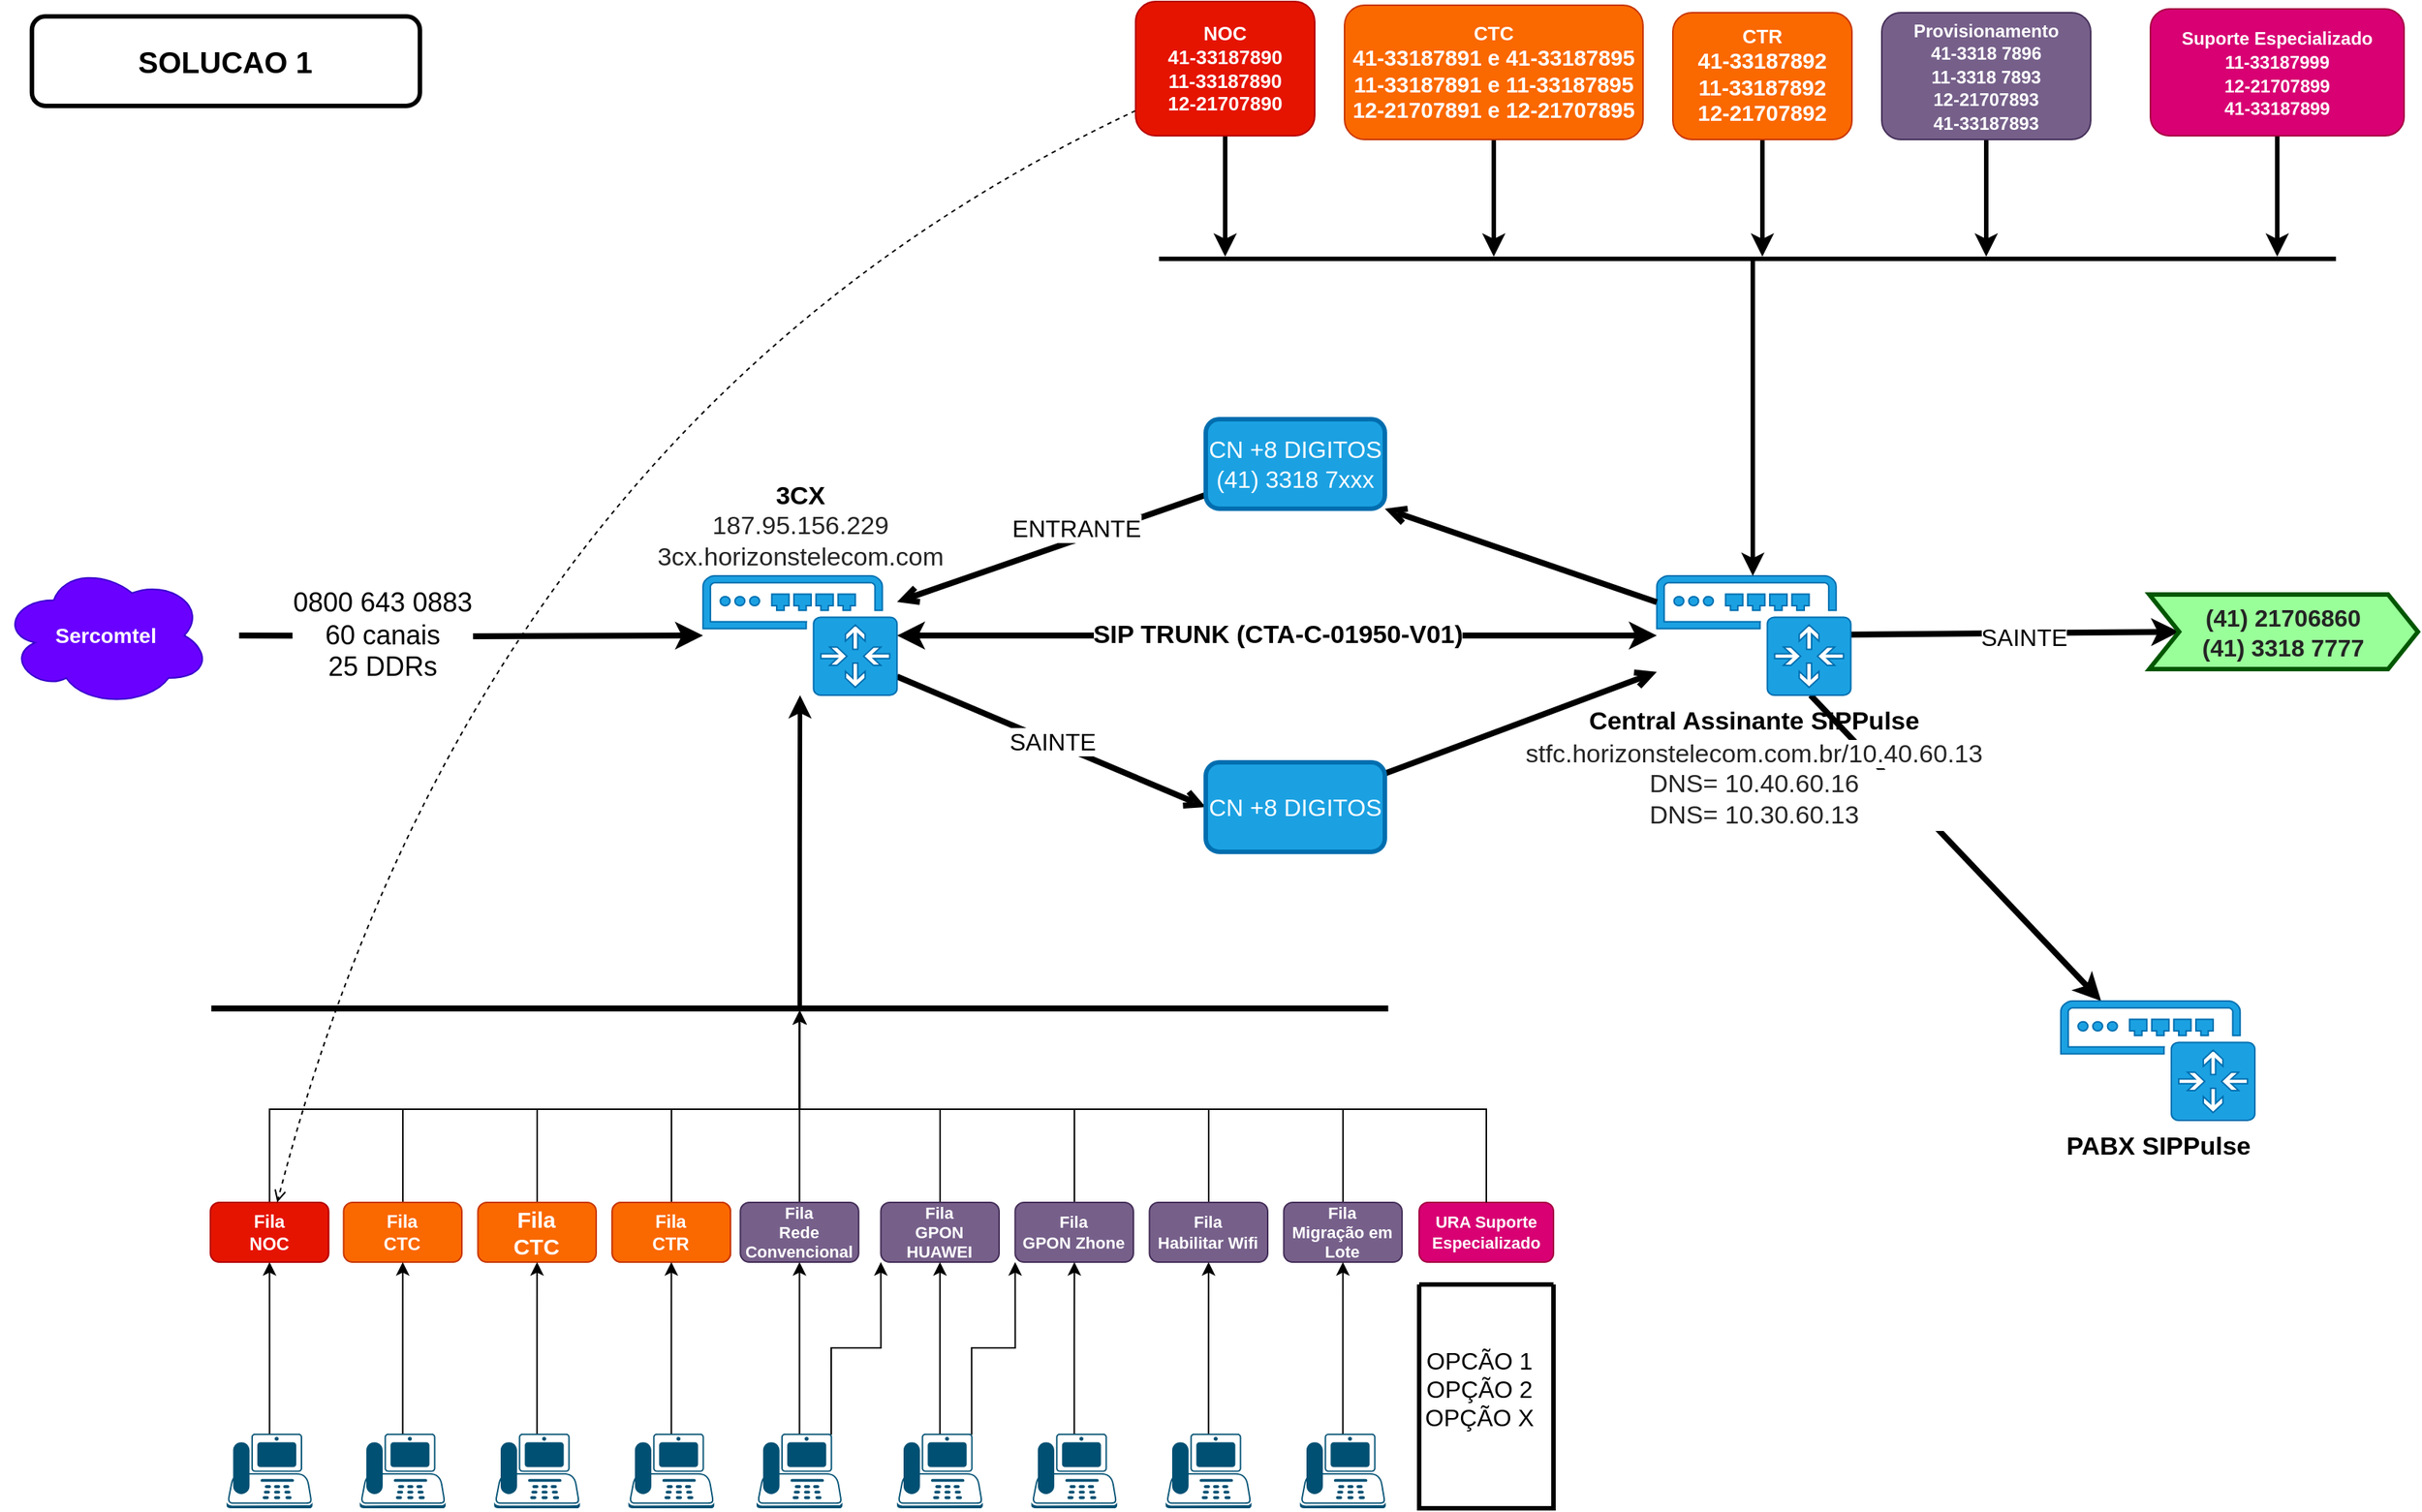<mxfile version="16.2.2" type="github">
  <diagram id="I6NLswIqLNYlrb-g64wH" name="Page-1">
    <mxGraphModel dx="1778" dy="993" grid="1" gridSize="10" guides="1" tooltips="1" connect="1" arrows="1" fold="1" page="1" pageScale="1" pageWidth="1654" pageHeight="1169" math="0" shadow="0">
      <root>
        <mxCell id="0" />
        <mxCell id="1" parent="0" />
        <mxCell id="W0oyuHeiYakJKSwITs1g-5" style="edgeStyle=orthogonalEdgeStyle;rounded=0;orthogonalLoop=1;jettySize=auto;html=1;strokeWidth=4;" parent="1" target="PiK40fZT5rMsHauc214G-2" edge="1">
          <mxGeometry relative="1" as="geometry">
            <mxPoint x="439.25" y="455" as="targetPoint" />
            <mxPoint x="179.25" y="455" as="sourcePoint" />
          </mxGeometry>
        </mxCell>
        <mxCell id="PiK40fZT5rMsHauc214G-1" value="&lt;span style=&quot;font-weight: normal&quot;&gt;0800 643 0883&lt;br style=&quot;font-size: 18px&quot;&gt;60 canais&lt;br style=&quot;font-size: 18px&quot;&gt;25 DDRs&lt;/span&gt;" style="edgeLabel;html=1;align=center;verticalAlign=middle;resizable=0;points=[];fontStyle=1;fontSize=18;" parent="W0oyuHeiYakJKSwITs1g-5" vertex="1" connectable="0">
          <mxGeometry x="-0.72" relative="1" as="geometry">
            <mxPoint x="52" as="offset" />
          </mxGeometry>
        </mxCell>
        <mxCell id="W0oyuHeiYakJKSwITs1g-1" value="Sercomtel" style="ellipse;shape=cloud;whiteSpace=wrap;html=1;fillColor=#6a00ff;fontColor=#ffffff;strokeColor=#3700CC;fontSize=14;fontStyle=1" parent="1" vertex="1">
          <mxGeometry x="20" y="407.5" width="140" height="95" as="geometry" />
        </mxCell>
        <mxCell id="1ANR2XGOgA5wHceNcDut-9" value="SIP TRUNK (CTA-C-01950-V01)" style="rounded=0;orthogonalLoop=1;jettySize=auto;html=1;fontFamily=Helvetica;fontSize=17;fontColor=#000000;strokeWidth=4;startArrow=classic;startFill=1;fontStyle=1" edge="1" parent="1" source="PiK40fZT5rMsHauc214G-2" target="1ANR2XGOgA5wHceNcDut-2">
          <mxGeometry relative="1" as="geometry" />
        </mxCell>
        <mxCell id="1ANR2XGOgA5wHceNcDut-54" value="SAINTE" style="edgeStyle=none;curved=1;orthogonalLoop=1;jettySize=auto;html=1;entryX=0;entryY=0.5;entryDx=0;entryDy=0;fontFamily=Helvetica;fontSize=16;fontColor=#000000;startArrow=none;startFill=0;endArrow=open;endFill=0;strokeWidth=4;" edge="1" parent="1" source="PiK40fZT5rMsHauc214G-2" target="1ANR2XGOgA5wHceNcDut-53">
          <mxGeometry relative="1" as="geometry" />
        </mxCell>
        <mxCell id="PiK40fZT5rMsHauc214G-2" value="&lt;font style=&quot;font-size: 17px&quot;&gt;&lt;span style=&quot;font-size: 17px&quot;&gt;&lt;font style=&quot;font-weight: bold ; font-size: 17px&quot; color=&quot;#000000&quot;&gt;3CX&lt;span style=&quot;background-color: rgb(248 , 249 , 250) ; font-size: 17px&quot;&gt;&lt;br style=&quot;font-size: 17px&quot;&gt;&lt;/span&gt;&lt;/font&gt;&lt;span style=&quot;color: rgb(36 , 36 , 36) ; background-color: rgb(255 , 255 , 255) ; font-size: 17px&quot;&gt;&lt;font style=&quot;font-size: 17px&quot;&gt;187.95.156.229&lt;br style=&quot;font-size: 17px&quot;&gt;&lt;/font&gt;&lt;/span&gt;&lt;span style=&quot;color: rgb(36 , 36 , 36) ; background-color: rgb(255 , 255 , 255) ; font-size: 17px&quot;&gt;3cx.horizonstelecom.com&lt;/span&gt;&lt;/span&gt;&lt;span style=&quot;color: rgb(36 , 36 , 36) ; background-color: rgb(255 , 255 , 255) ; font-size: 17px&quot;&gt;&lt;font style=&quot;font-size: 17px&quot;&gt;&lt;b style=&quot;font-size: 17px&quot;&gt;&lt;br style=&quot;font-size: 17px&quot;&gt;&lt;/b&gt;&lt;/font&gt;&lt;/span&gt;&lt;/font&gt;" style="sketch=0;pointerEvents=1;shadow=0;dashed=0;html=1;strokeColor=#006EAF;fillColor=#1ba1e2;labelPosition=center;verticalLabelPosition=top;verticalAlign=bottom;outlineConnect=0;align=center;shape=mxgraph.office.devices.ip_pbx;fontColor=#ffffff;fontSize=17;" parent="1" vertex="1">
          <mxGeometry x="490.12" y="415" width="130" height="80" as="geometry" />
        </mxCell>
        <mxCell id="PiK40fZT5rMsHauc214G-5" style="edgeStyle=orthogonalEdgeStyle;rounded=0;orthogonalLoop=1;jettySize=auto;html=1;entryX=0.5;entryY=1;entryDx=0;entryDy=0;fontSize=17;fontColor=#000000;" parent="1" source="PiK40fZT5rMsHauc214G-3" target="PiK40fZT5rMsHauc214G-4" edge="1">
          <mxGeometry relative="1" as="geometry" />
        </mxCell>
        <mxCell id="PiK40fZT5rMsHauc214G-3" value="" style="points=[[0.59,0,0],[0.87,0.015,0],[0.88,0.3,0],[0.99,0.99,0],[0.5,1,0],[0.01,0.99,0],[0.075,0.5,0],[0.17,0.115,0]];verticalLabelPosition=bottom;sketch=0;html=1;verticalAlign=top;aspect=fixed;align=center;pointerEvents=1;shape=mxgraph.cisco19.ip_phone;fillColor=#005073;strokeColor=none;fontSize=17;fontColor=#000000;" parent="1" vertex="1">
          <mxGeometry x="170.88" y="990" width="57.5" height="50" as="geometry" />
        </mxCell>
        <mxCell id="PiK40fZT5rMsHauc214G-37" style="edgeStyle=orthogonalEdgeStyle;rounded=0;orthogonalLoop=1;jettySize=auto;html=1;fontSize=14;fontColor=#FFFFFF;" parent="1" source="PiK40fZT5rMsHauc214G-4" target="PiK40fZT5rMsHauc214G-36" edge="1">
          <mxGeometry relative="1" as="geometry" />
        </mxCell>
        <mxCell id="PiK40fZT5rMsHauc214G-4" value="Fila &lt;br style=&quot;font-size: 12px;&quot;&gt;NOC" style="rounded=1;whiteSpace=wrap;html=1;fontSize=12;fontColor=#ffffff;fillColor=#e51400;strokeColor=#B20000;fontStyle=1" parent="1" vertex="1">
          <mxGeometry x="160" y="835" width="79.25" height="40" as="geometry" />
        </mxCell>
        <mxCell id="PiK40fZT5rMsHauc214G-39" style="edgeStyle=orthogonalEdgeStyle;rounded=0;orthogonalLoop=1;jettySize=auto;html=1;fontSize=14;fontColor=#FFFFFF;" parent="1" source="PiK40fZT5rMsHauc214G-7" target="PiK40fZT5rMsHauc214G-36" edge="1">
          <mxGeometry relative="1" as="geometry" />
        </mxCell>
        <mxCell id="PiK40fZT5rMsHauc214G-7" value="Fila &lt;br&gt;CTC" style="rounded=1;whiteSpace=wrap;html=1;fontSize=15;fontColor=#FFFFFF;fillColor=#fa6800;strokeColor=#C73500;fontStyle=1" parent="1" vertex="1">
          <mxGeometry x="339.25" y="835" width="79.25" height="40" as="geometry" />
        </mxCell>
        <mxCell id="PiK40fZT5rMsHauc214G-8" value="Fila &lt;br&gt;CTR" style="rounded=1;whiteSpace=wrap;html=1;fontSize=15;fontColor=#FFFFFF;fillColor=#fa6800;strokeColor=#C73500;fontStyle=1" parent="1" vertex="1">
          <mxGeometry x="429.25" y="835" width="79.25" height="40" as="geometry" />
        </mxCell>
        <mxCell id="PiK40fZT5rMsHauc214G-41" style="edgeStyle=orthogonalEdgeStyle;rounded=0;orthogonalLoop=1;jettySize=auto;html=1;fontSize=14;fontColor=#FFFFFF;" parent="1" source="PiK40fZT5rMsHauc214G-9" target="PiK40fZT5rMsHauc214G-36" edge="1">
          <mxGeometry relative="1" as="geometry" />
        </mxCell>
        <mxCell id="PiK40fZT5rMsHauc214G-9" value="Fila &lt;br style=&quot;font-size: 11px;&quot;&gt;Rede Convencional" style="rounded=1;whiteSpace=wrap;html=1;fontSize=11;fontColor=#ffffff;fillColor=#76608a;strokeColor=#432D57;fontStyle=1" parent="1" vertex="1">
          <mxGeometry x="515.13" y="835" width="79.25" height="40" as="geometry" />
        </mxCell>
        <mxCell id="PiK40fZT5rMsHauc214G-40" style="edgeStyle=orthogonalEdgeStyle;rounded=0;orthogonalLoop=1;jettySize=auto;html=1;fontSize=14;fontColor=#FFFFFF;" parent="1" source="PiK40fZT5rMsHauc214G-10" target="PiK40fZT5rMsHauc214G-36" edge="1">
          <mxGeometry relative="1" as="geometry" />
        </mxCell>
        <mxCell id="PiK40fZT5rMsHauc214G-10" value="Fila &lt;br style=&quot;font-size: 12px;&quot;&gt;CTR" style="rounded=1;whiteSpace=wrap;html=1;fontSize=12;fontColor=#FFFFFF;fillColor=#fa6800;strokeColor=#C73500;fontStyle=1" parent="1" vertex="1">
          <mxGeometry x="429.25" y="835" width="79.25" height="40" as="geometry" />
        </mxCell>
        <mxCell id="PiK40fZT5rMsHauc214G-38" style="edgeStyle=orthogonalEdgeStyle;rounded=0;orthogonalLoop=1;jettySize=auto;html=1;fontSize=14;fontColor=#FFFFFF;" parent="1" source="PiK40fZT5rMsHauc214G-11" target="PiK40fZT5rMsHauc214G-36" edge="1">
          <mxGeometry relative="1" as="geometry" />
        </mxCell>
        <mxCell id="PiK40fZT5rMsHauc214G-11" value="Fila &lt;br style=&quot;font-size: 12px;&quot;&gt;CTC" style="rounded=1;whiteSpace=wrap;html=1;fontSize=12;fontColor=#FFFFFF;fillColor=#fa6800;strokeColor=#C73500;fontStyle=1" parent="1" vertex="1">
          <mxGeometry x="249.25" y="835" width="79.25" height="40" as="geometry" />
        </mxCell>
        <mxCell id="PiK40fZT5rMsHauc214G-42" style="edgeStyle=orthogonalEdgeStyle;rounded=0;orthogonalLoop=1;jettySize=auto;html=1;fontSize=14;fontColor=#FFFFFF;" parent="1" source="PiK40fZT5rMsHauc214G-12" target="PiK40fZT5rMsHauc214G-36" edge="1">
          <mxGeometry relative="1" as="geometry" />
        </mxCell>
        <mxCell id="PiK40fZT5rMsHauc214G-12" value="Fila &lt;br style=&quot;font-size: 11px&quot;&gt;GPON HUAWEI" style="rounded=1;whiteSpace=wrap;html=1;fontSize=11;fontColor=#ffffff;fillColor=#76608a;strokeColor=#432D57;fontStyle=1" parent="1" vertex="1">
          <mxGeometry x="609.25" y="835" width="79.25" height="40" as="geometry" />
        </mxCell>
        <mxCell id="PiK40fZT5rMsHauc214G-43" style="edgeStyle=orthogonalEdgeStyle;rounded=0;orthogonalLoop=1;jettySize=auto;html=1;fontSize=14;fontColor=#FFFFFF;" parent="1" source="PiK40fZT5rMsHauc214G-14" target="PiK40fZT5rMsHauc214G-36" edge="1">
          <mxGeometry relative="1" as="geometry" />
        </mxCell>
        <mxCell id="PiK40fZT5rMsHauc214G-14" value="Fila &lt;br style=&quot;font-size: 11px&quot;&gt;GPON Zhone" style="rounded=1;whiteSpace=wrap;html=1;fontSize=11;fontColor=#ffffff;fillColor=#76608a;strokeColor=#432D57;fontStyle=1" parent="1" vertex="1">
          <mxGeometry x="699.25" y="835" width="79.25" height="40" as="geometry" />
        </mxCell>
        <mxCell id="PiK40fZT5rMsHauc214G-44" style="edgeStyle=orthogonalEdgeStyle;rounded=0;orthogonalLoop=1;jettySize=auto;html=1;fontSize=14;fontColor=#FFFFFF;" parent="1" source="PiK40fZT5rMsHauc214G-16" target="PiK40fZT5rMsHauc214G-36" edge="1">
          <mxGeometry relative="1" as="geometry" />
        </mxCell>
        <mxCell id="PiK40fZT5rMsHauc214G-16" value="Fila &lt;br style=&quot;font-size: 11px&quot;&gt;Habilitar Wifi" style="rounded=1;whiteSpace=wrap;html=1;fontSize=11;fontColor=#ffffff;fillColor=#76608a;strokeColor=#432D57;fontStyle=1" parent="1" vertex="1">
          <mxGeometry x="789.25" y="835" width="79.25" height="40" as="geometry" />
        </mxCell>
        <mxCell id="PiK40fZT5rMsHauc214G-45" style="edgeStyle=orthogonalEdgeStyle;rounded=0;orthogonalLoop=1;jettySize=auto;html=1;fontSize=14;fontColor=#FFFFFF;" parent="1" source="PiK40fZT5rMsHauc214G-18" target="PiK40fZT5rMsHauc214G-36" edge="1">
          <mxGeometry relative="1" as="geometry" />
        </mxCell>
        <mxCell id="PiK40fZT5rMsHauc214G-18" value="Fila &lt;br style=&quot;font-size: 11px&quot;&gt;Migração em Lote" style="rounded=1;whiteSpace=wrap;html=1;fontSize=11;fontColor=#ffffff;fillColor=#76608a;strokeColor=#432D57;fontStyle=1" parent="1" vertex="1">
          <mxGeometry x="879.25" y="835" width="79.25" height="40" as="geometry" />
        </mxCell>
        <mxCell id="PiK40fZT5rMsHauc214G-20" style="edgeStyle=orthogonalEdgeStyle;rounded=0;orthogonalLoop=1;jettySize=auto;html=1;entryX=0.5;entryY=1;entryDx=0;entryDy=0;fontSize=14;fontColor=#FFFFFF;" parent="1" source="PiK40fZT5rMsHauc214G-19" target="PiK40fZT5rMsHauc214G-11" edge="1">
          <mxGeometry relative="1" as="geometry" />
        </mxCell>
        <mxCell id="PiK40fZT5rMsHauc214G-19" value="" style="points=[[0.59,0,0],[0.87,0.015,0],[0.88,0.3,0],[0.99,0.99,0],[0.5,1,0],[0.01,0.99,0],[0.075,0.5,0],[0.17,0.115,0]];verticalLabelPosition=bottom;sketch=0;html=1;verticalAlign=top;aspect=fixed;align=center;pointerEvents=1;shape=mxgraph.cisco19.ip_phone;fillColor=#005073;strokeColor=none;fontSize=17;fontColor=#000000;" parent="1" vertex="1">
          <mxGeometry x="260.13" y="990" width="57.5" height="50" as="geometry" />
        </mxCell>
        <mxCell id="PiK40fZT5rMsHauc214G-22" style="edgeStyle=orthogonalEdgeStyle;rounded=0;orthogonalLoop=1;jettySize=auto;html=1;entryX=0.5;entryY=1;entryDx=0;entryDy=0;fontSize=14;fontColor=#FFFFFF;" parent="1" source="PiK40fZT5rMsHauc214G-21" target="PiK40fZT5rMsHauc214G-7" edge="1">
          <mxGeometry relative="1" as="geometry" />
        </mxCell>
        <mxCell id="PiK40fZT5rMsHauc214G-21" value="" style="points=[[0.59,0,0],[0.87,0.015,0],[0.88,0.3,0],[0.99,0.99,0],[0.5,1,0],[0.01,0.99,0],[0.075,0.5,0],[0.17,0.115,0]];verticalLabelPosition=bottom;sketch=0;html=1;verticalAlign=top;aspect=fixed;align=center;pointerEvents=1;shape=mxgraph.cisco19.ip_phone;fillColor=#005073;strokeColor=none;fontSize=17;fontColor=#000000;" parent="1" vertex="1">
          <mxGeometry x="350.13" y="990" width="57.5" height="50" as="geometry" />
        </mxCell>
        <mxCell id="PiK40fZT5rMsHauc214G-34" style="edgeStyle=orthogonalEdgeStyle;rounded=0;orthogonalLoop=1;jettySize=auto;html=1;entryX=0.5;entryY=1;entryDx=0;entryDy=0;fontSize=14;fontColor=#FFFFFF;" parent="1" source="PiK40fZT5rMsHauc214G-23" target="PiK40fZT5rMsHauc214G-10" edge="1">
          <mxGeometry relative="1" as="geometry" />
        </mxCell>
        <mxCell id="PiK40fZT5rMsHauc214G-23" value="" style="points=[[0.59,0,0],[0.87,0.015,0],[0.88,0.3,0],[0.99,0.99,0],[0.5,1,0],[0.01,0.99,0],[0.075,0.5,0],[0.17,0.115,0]];verticalLabelPosition=bottom;sketch=0;html=1;verticalAlign=top;aspect=fixed;align=center;pointerEvents=1;shape=mxgraph.cisco19.ip_phone;fillColor=#005073;strokeColor=none;fontSize=17;fontColor=#000000;" parent="1" vertex="1">
          <mxGeometry x="440.12" y="990" width="57.5" height="50" as="geometry" />
        </mxCell>
        <mxCell id="PiK40fZT5rMsHauc214G-33" style="edgeStyle=orthogonalEdgeStyle;rounded=0;orthogonalLoop=1;jettySize=auto;html=1;fontSize=14;fontColor=#FFFFFF;" parent="1" source="PiK40fZT5rMsHauc214G-24" target="PiK40fZT5rMsHauc214G-9" edge="1">
          <mxGeometry relative="1" as="geometry" />
        </mxCell>
        <mxCell id="PiK40fZT5rMsHauc214G-35" style="edgeStyle=orthogonalEdgeStyle;rounded=0;orthogonalLoop=1;jettySize=auto;html=1;entryX=0;entryY=1;entryDx=0;entryDy=0;fontSize=14;fontColor=#FFFFFF;exitX=0.87;exitY=0.015;exitDx=0;exitDy=0;exitPerimeter=0;" parent="1" source="PiK40fZT5rMsHauc214G-24" target="PiK40fZT5rMsHauc214G-12" edge="1">
          <mxGeometry relative="1" as="geometry" />
        </mxCell>
        <mxCell id="PiK40fZT5rMsHauc214G-24" value="" style="points=[[0.59,0,0],[0.87,0.015,0],[0.88,0.3,0],[0.99,0.99,0],[0.5,1,0],[0.01,0.99,0],[0.075,0.5,0],[0.17,0.115,0]];verticalLabelPosition=bottom;sketch=0;html=1;verticalAlign=top;aspect=fixed;align=center;pointerEvents=1;shape=mxgraph.cisco19.ip_phone;fillColor=#005073;strokeColor=none;fontSize=17;fontColor=#000000;" parent="1" vertex="1">
          <mxGeometry x="526" y="990" width="57.5" height="50" as="geometry" />
        </mxCell>
        <mxCell id="PiK40fZT5rMsHauc214G-32" style="edgeStyle=orthogonalEdgeStyle;rounded=0;orthogonalLoop=1;jettySize=auto;html=1;entryX=0.5;entryY=1;entryDx=0;entryDy=0;fontSize=14;fontColor=#FFFFFF;" parent="1" source="PiK40fZT5rMsHauc214G-25" target="PiK40fZT5rMsHauc214G-12" edge="1">
          <mxGeometry relative="1" as="geometry" />
        </mxCell>
        <mxCell id="1ANR2XGOgA5wHceNcDut-1" style="edgeStyle=orthogonalEdgeStyle;rounded=0;orthogonalLoop=1;jettySize=auto;html=1;entryX=0;entryY=1;entryDx=0;entryDy=0;fontSize=13;fontColor=#FFFFFF;exitX=0.87;exitY=0.015;exitDx=0;exitDy=0;exitPerimeter=0;" edge="1" parent="1" source="PiK40fZT5rMsHauc214G-25" target="PiK40fZT5rMsHauc214G-14">
          <mxGeometry relative="1" as="geometry" />
        </mxCell>
        <mxCell id="PiK40fZT5rMsHauc214G-25" value="" style="points=[[0.59,0,0],[0.87,0.015,0],[0.88,0.3,0],[0.99,0.99,0],[0.5,1,0],[0.01,0.99,0],[0.075,0.5,0],[0.17,0.115,0]];verticalLabelPosition=bottom;sketch=0;html=1;verticalAlign=top;aspect=fixed;align=center;pointerEvents=1;shape=mxgraph.cisco19.ip_phone;fillColor=#005073;strokeColor=none;fontSize=17;fontColor=#000000;" parent="1" vertex="1">
          <mxGeometry x="620.12" y="990" width="57.5" height="50" as="geometry" />
        </mxCell>
        <mxCell id="PiK40fZT5rMsHauc214G-31" style="edgeStyle=orthogonalEdgeStyle;rounded=0;orthogonalLoop=1;jettySize=auto;html=1;fontSize=14;fontColor=#FFFFFF;" parent="1" source="PiK40fZT5rMsHauc214G-26" target="PiK40fZT5rMsHauc214G-14" edge="1">
          <mxGeometry relative="1" as="geometry" />
        </mxCell>
        <mxCell id="PiK40fZT5rMsHauc214G-26" value="" style="points=[[0.59,0,0],[0.87,0.015,0],[0.88,0.3,0],[0.99,0.99,0],[0.5,1,0],[0.01,0.99,0],[0.075,0.5,0],[0.17,0.115,0]];verticalLabelPosition=bottom;sketch=0;html=1;verticalAlign=top;aspect=fixed;align=center;pointerEvents=1;shape=mxgraph.cisco19.ip_phone;fillColor=#005073;strokeColor=none;fontSize=17;fontColor=#000000;" parent="1" vertex="1">
          <mxGeometry x="710.13" y="990" width="57.5" height="50" as="geometry" />
        </mxCell>
        <mxCell id="PiK40fZT5rMsHauc214G-30" style="edgeStyle=orthogonalEdgeStyle;rounded=0;orthogonalLoop=1;jettySize=auto;html=1;entryX=0.5;entryY=1;entryDx=0;entryDy=0;fontSize=14;fontColor=#FFFFFF;" parent="1" source="PiK40fZT5rMsHauc214G-27" target="PiK40fZT5rMsHauc214G-16" edge="1">
          <mxGeometry relative="1" as="geometry" />
        </mxCell>
        <mxCell id="PiK40fZT5rMsHauc214G-27" value="" style="points=[[0.59,0,0],[0.87,0.015,0],[0.88,0.3,0],[0.99,0.99,0],[0.5,1,0],[0.01,0.99,0],[0.075,0.5,0],[0.17,0.115,0]];verticalLabelPosition=bottom;sketch=0;html=1;verticalAlign=top;aspect=fixed;align=center;pointerEvents=1;shape=mxgraph.cisco19.ip_phone;fillColor=#005073;strokeColor=none;fontSize=17;fontColor=#000000;" parent="1" vertex="1">
          <mxGeometry x="800.12" y="990" width="57.5" height="50" as="geometry" />
        </mxCell>
        <mxCell id="PiK40fZT5rMsHauc214G-29" style="edgeStyle=orthogonalEdgeStyle;rounded=0;orthogonalLoop=1;jettySize=auto;html=1;entryX=0.5;entryY=1;entryDx=0;entryDy=0;fontSize=14;fontColor=#FFFFFF;" parent="1" source="PiK40fZT5rMsHauc214G-28" target="PiK40fZT5rMsHauc214G-18" edge="1">
          <mxGeometry relative="1" as="geometry" />
        </mxCell>
        <mxCell id="PiK40fZT5rMsHauc214G-28" value="" style="points=[[0.59,0,0],[0.87,0.015,0],[0.88,0.3,0],[0.99,0.99,0],[0.5,1,0],[0.01,0.99,0],[0.075,0.5,0],[0.17,0.115,0]];verticalLabelPosition=bottom;sketch=0;html=1;verticalAlign=top;aspect=fixed;align=center;pointerEvents=1;shape=mxgraph.cisco19.ip_phone;fillColor=#005073;strokeColor=none;fontSize=17;fontColor=#000000;" parent="1" vertex="1">
          <mxGeometry x="890.12" y="990" width="57.5" height="50" as="geometry" />
        </mxCell>
        <mxCell id="PiK40fZT5rMsHauc214G-46" style="edgeStyle=orthogonalEdgeStyle;rounded=0;orthogonalLoop=1;jettySize=auto;html=1;fontSize=14;fontColor=#FFFFFF;strokeWidth=3;" parent="1" source="PiK40fZT5rMsHauc214G-36" target="PiK40fZT5rMsHauc214G-2" edge="1">
          <mxGeometry relative="1" as="geometry" />
        </mxCell>
        <mxCell id="PiK40fZT5rMsHauc214G-36" value="" style="line;strokeWidth=4;html=1;perimeter=backbonePerimeter;points=[];outlineConnect=0;fontSize=14;fontColor=#FFFFFF;" parent="1" vertex="1">
          <mxGeometry x="160.62" y="700" width="788.63" height="10" as="geometry" />
        </mxCell>
        <mxCell id="1ANR2XGOgA5wHceNcDut-39" value="" style="edgeStyle=none;rounded=0;orthogonalLoop=1;jettySize=auto;html=1;fontFamily=Helvetica;fontSize=16;fontColor=#000000;startArrow=none;startFill=0;strokeWidth=4;" edge="1" parent="1" source="1ANR2XGOgA5wHceNcDut-2" target="1ANR2XGOgA5wHceNcDut-37">
          <mxGeometry relative="1" as="geometry">
            <mxPoint x="1214.25" y="572.5" as="targetPoint" />
          </mxGeometry>
        </mxCell>
        <mxCell id="1ANR2XGOgA5wHceNcDut-29" style="edgeStyle=none;rounded=0;orthogonalLoop=1;jettySize=auto;html=1;entryX=0;entryY=0.5;entryDx=0;entryDy=0;fontFamily=Helvetica;fontSize=18;fontColor=#FFFFFF;startArrow=none;startFill=0;strokeWidth=4;" edge="1" parent="1" source="1ANR2XGOgA5wHceNcDut-2" target="1ANR2XGOgA5wHceNcDut-28">
          <mxGeometry relative="1" as="geometry" />
        </mxCell>
        <mxCell id="1ANR2XGOgA5wHceNcDut-30" value="&lt;font color=&quot;#000000&quot;&gt;SAINTE&lt;/font&gt;" style="edgeLabel;html=1;align=center;verticalAlign=middle;resizable=0;points=[];fontSize=16;fontFamily=Helvetica;fontColor=#FFFFFF;" vertex="1" connectable="0" parent="1ANR2XGOgA5wHceNcDut-29">
          <mxGeometry x="0.489" y="-3" relative="1" as="geometry">
            <mxPoint x="-49" as="offset" />
          </mxGeometry>
        </mxCell>
        <mxCell id="1ANR2XGOgA5wHceNcDut-22" style="edgeStyle=none;rounded=0;orthogonalLoop=1;jettySize=auto;html=1;fontFamily=Helvetica;fontSize=15;fontColor=#000000;startArrow=none;startFill=0;strokeWidth=3;" edge="1" parent="1" source="1ANR2XGOgA5wHceNcDut-3" target="1ANR2XGOgA5wHceNcDut-10">
          <mxGeometry relative="1" as="geometry" />
        </mxCell>
        <mxCell id="1ANR2XGOgA5wHceNcDut-2" value="&lt;font style=&quot;font-size: 17px&quot;&gt;&lt;b&gt;&lt;font style=&quot;font-size: 17px&quot; color=&quot;#000000&quot;&gt;Central Assinante SIPPulse&lt;br&gt;&lt;/font&gt;&lt;/b&gt;&lt;span style=&quot;color: rgb(36 , 36 , 36) ; background-color: rgb(255 , 255 , 255)&quot;&gt;stfc.horizonstelecom.com.br/&lt;/span&gt;&lt;span style=&quot;color: rgb(36 , 36 , 36) ; background-color: rgb(255 , 255 , 255)&quot;&gt;10.40.60.13&lt;/span&gt;&lt;b&gt;&lt;font style=&quot;font-size: 17px&quot; color=&quot;#000000&quot;&gt;&lt;br&gt;&lt;/font&gt;&lt;/b&gt;&lt;/font&gt;&lt;p style=&quot;box-sizing: border-box ; margin: 0px ; color: rgb(36 , 36 , 36) ; background-color: rgb(255 , 255 , 255) ; font-size: 17px&quot;&gt;&lt;font style=&quot;font-size: 17px&quot;&gt;DNS= 10.40.60.16&lt;/font&gt;&lt;/p&gt;&lt;p style=&quot;box-sizing: border-box ; margin: 0px ; color: rgb(36 , 36 , 36) ; background-color: rgb(255 , 255 , 255) ; font-size: 17px&quot;&gt;&lt;font style=&quot;font-size: 17px&quot;&gt;DNS= 10.30.60.13&lt;/font&gt;&lt;/p&gt;" style="sketch=0;pointerEvents=1;shadow=0;dashed=0;html=1;strokeColor=#006EAF;fillColor=#1ba1e2;labelPosition=center;verticalLabelPosition=bottom;verticalAlign=top;outlineConnect=0;align=center;shape=mxgraph.office.devices.ip_pbx;fontColor=#ffffff;fontSize=18;" vertex="1" parent="1">
          <mxGeometry x="1129.25" y="415" width="130" height="80" as="geometry" />
        </mxCell>
        <mxCell id="1ANR2XGOgA5wHceNcDut-3" value="&lt;font style=&quot;font-size: 12px&quot;&gt;Provisionamento&lt;br&gt;&lt;span&gt;41-3318 7896&lt;br&gt;11-3318 7893&lt;br&gt;&lt;/span&gt;12-21707893&lt;br&gt;41-33187893&lt;/font&gt;&lt;span&gt;&lt;br&gt;&lt;/span&gt;" style="rounded=1;whiteSpace=wrap;html=1;fontSize=13;fontColor=#ffffff;fillColor=#76608a;strokeColor=#432D57;fontStyle=1;fontFamily=Helvetica;" vertex="1" parent="1">
          <mxGeometry x="1280" y="37.5" width="140" height="85" as="geometry" />
        </mxCell>
        <mxCell id="1ANR2XGOgA5wHceNcDut-12" style="edgeStyle=none;rounded=0;orthogonalLoop=1;jettySize=auto;html=1;fontFamily=Helvetica;fontSize=15;fontColor=#000000;startArrow=none;startFill=0;strokeWidth=3;" edge="1" parent="1" source="1ANR2XGOgA5wHceNcDut-4" target="1ANR2XGOgA5wHceNcDut-10">
          <mxGeometry relative="1" as="geometry" />
        </mxCell>
        <mxCell id="1ANR2XGOgA5wHceNcDut-57" style="edgeStyle=none;curved=1;orthogonalLoop=1;jettySize=auto;html=1;fontFamily=Helvetica;fontSize=16;fontColor=#000000;startArrow=none;startFill=0;endArrow=open;endFill=0;strokeWidth=1;dashed=1;" edge="1" parent="1" source="1ANR2XGOgA5wHceNcDut-4" target="PiK40fZT5rMsHauc214G-4">
          <mxGeometry relative="1" as="geometry">
            <Array as="points">
              <mxPoint x="340" y="310" />
            </Array>
          </mxGeometry>
        </mxCell>
        <mxCell id="1ANR2XGOgA5wHceNcDut-4" value="NOC&lt;br style=&quot;font-size: 13px;&quot;&gt;&lt;span style=&quot;font-size: 13px;&quot;&gt;41-33187890&lt;/span&gt;&lt;br style=&quot;font-size: 13px;&quot;&gt;&lt;span style=&quot;font-size: 13px;&quot;&gt;11-33187890&lt;br style=&quot;font-size: 13px;&quot;&gt;&lt;/span&gt;&lt;span style=&quot;font-size: 13px;&quot;&gt;12-21707890&lt;/span&gt;&lt;span style=&quot;font-size: 13px;&quot;&gt;&lt;br style=&quot;font-size: 13px;&quot;&gt;&lt;/span&gt;" style="rounded=1;whiteSpace=wrap;html=1;fontSize=13;fontColor=#ffffff;fillColor=#e51400;strokeColor=#B20000;fontStyle=1;fontFamily=Helvetica;" vertex="1" parent="1">
          <mxGeometry x="780" y="30" width="120" height="90" as="geometry" />
        </mxCell>
        <mxCell id="1ANR2XGOgA5wHceNcDut-20" style="edgeStyle=none;rounded=0;orthogonalLoop=1;jettySize=auto;html=1;fontFamily=Helvetica;fontSize=15;fontColor=#000000;startArrow=none;startFill=0;strokeWidth=3;" edge="1" parent="1" source="1ANR2XGOgA5wHceNcDut-5" target="1ANR2XGOgA5wHceNcDut-10">
          <mxGeometry relative="1" as="geometry" />
        </mxCell>
        <mxCell id="1ANR2XGOgA5wHceNcDut-5" value="CTC&lt;br&gt;&lt;span style=&quot;font-family: &amp;#34;calibri&amp;#34; , sans-serif ; font-size: 14.667px&quot;&gt;41-33187891 e 41-33187895&lt;/span&gt;&lt;span style=&quot;font-size: 11.0pt ; font-family: &amp;#34;calibri&amp;#34; , sans-serif&quot;&gt;&lt;br&gt;11-33187891 e 11-33187895&lt;br&gt;&lt;/span&gt;&lt;span style=&quot;font-size: 11.0pt ; font-family: &amp;#34;calibri&amp;#34; , sans-serif&quot;&gt;12-21707891 e 12-21707895&lt;/span&gt;" style="rounded=1;whiteSpace=wrap;html=1;fontSize=13;fontColor=#FFFFFF;fillColor=#fa6800;strokeColor=#C73500;fontStyle=1" vertex="1" parent="1">
          <mxGeometry x="920" y="32.5" width="200" height="90" as="geometry" />
        </mxCell>
        <mxCell id="1ANR2XGOgA5wHceNcDut-21" style="edgeStyle=none;rounded=0;orthogonalLoop=1;jettySize=auto;html=1;fontFamily=Helvetica;fontSize=15;fontColor=#000000;startArrow=none;startFill=0;strokeWidth=3;" edge="1" parent="1" source="1ANR2XGOgA5wHceNcDut-6" target="1ANR2XGOgA5wHceNcDut-10">
          <mxGeometry relative="1" as="geometry" />
        </mxCell>
        <mxCell id="1ANR2XGOgA5wHceNcDut-6" value="CTR &lt;br&gt;&lt;span style=&quot;font-family: &amp;#34;calibri&amp;#34; , sans-serif ; font-size: 14.667px&quot;&gt;41-33187892&lt;/span&gt;&lt;br&gt;&lt;span style=&quot;font-size: 11.0pt ; font-family: &amp;#34;calibri&amp;#34; , sans-serif&quot;&gt;11-33187892&lt;br&gt;&lt;/span&gt;&lt;span style=&quot;font-size: 11.0pt ; font-family: &amp;#34;calibri&amp;#34; , sans-serif&quot;&gt;12-21707892&lt;/span&gt;&lt;span style=&quot;font-size: 11.0pt ; font-family: &amp;#34;calibri&amp;#34; , sans-serif&quot;&gt;&lt;br&gt;&lt;/span&gt;" style="rounded=1;whiteSpace=wrap;html=1;fontSize=13;fontColor=#FFFFFF;fillColor=#fa6800;strokeColor=#C73500;fontStyle=1" vertex="1" parent="1">
          <mxGeometry x="1140" y="37.5" width="120" height="85" as="geometry" />
        </mxCell>
        <mxCell id="1ANR2XGOgA5wHceNcDut-23" style="edgeStyle=none;rounded=0;orthogonalLoop=1;jettySize=auto;html=1;fontFamily=Helvetica;fontSize=15;fontColor=#000000;startArrow=none;startFill=0;strokeWidth=3;" edge="1" parent="1" source="1ANR2XGOgA5wHceNcDut-7" target="1ANR2XGOgA5wHceNcDut-10">
          <mxGeometry relative="1" as="geometry" />
        </mxCell>
        <mxCell id="1ANR2XGOgA5wHceNcDut-7" value="&lt;font style=&quot;font-size: 12px&quot;&gt;&lt;span&gt;Suporte Especializado&lt;br&gt;&lt;/span&gt;11-33187999&lt;br&gt;&lt;span&gt;12-21707899&lt;br&gt;&lt;/span&gt;41-33187899&lt;/font&gt;" style="rounded=1;whiteSpace=wrap;html=1;fontSize=13;fontColor=#ffffff;fillColor=#d80073;strokeColor=#A50040;fontStyle=1;fontFamily=Helvetica;" vertex="1" parent="1">
          <mxGeometry x="1460" y="35" width="170" height="85" as="geometry" />
        </mxCell>
        <mxCell id="1ANR2XGOgA5wHceNcDut-24" style="edgeStyle=none;rounded=0;orthogonalLoop=1;jettySize=auto;html=1;fontFamily=Helvetica;fontSize=15;fontColor=#000000;startArrow=none;startFill=0;strokeWidth=3;" edge="1" parent="1" source="1ANR2XGOgA5wHceNcDut-10" target="1ANR2XGOgA5wHceNcDut-2">
          <mxGeometry relative="1" as="geometry" />
        </mxCell>
        <mxCell id="1ANR2XGOgA5wHceNcDut-10" value="" style="line;strokeWidth=3;html=1;perimeter=backbonePerimeter;points=[];outlineConnect=0;fontSize=14;fontColor=#FFFFFF;" vertex="1" parent="1">
          <mxGeometry x="795.69" y="197.5" width="788.63" height="10" as="geometry" />
        </mxCell>
        <mxCell id="1ANR2XGOgA5wHceNcDut-25" value="SOLUCAO 1" style="rounded=1;whiteSpace=wrap;html=1;fontFamily=Helvetica;fontSize=20;strokeWidth=3;fontStyle=1;" vertex="1" parent="1">
          <mxGeometry x="40.38" y="40" width="260" height="60" as="geometry" />
        </mxCell>
        <mxCell id="1ANR2XGOgA5wHceNcDut-28" value="&lt;span style=&quot;color: rgb(36 , 36 , 36) ; font-size: 16px&quot;&gt;(41) 21706860&lt;br&gt;(41) 3318 7777&lt;br&gt;&lt;/span&gt;" style="shape=step;perimeter=stepPerimeter;whiteSpace=wrap;html=1;fixedSize=1;fontFamily=Helvetica;fontSize=16;fontColor=#ffffff;strokeWidth=3;fontStyle=1;fillColor=#99FF99;strokeColor=#005700;labelBackgroundColor=#99FF99;" vertex="1" parent="1">
          <mxGeometry x="1459.25" y="427.5" width="180" height="50" as="geometry" />
        </mxCell>
        <mxCell id="1ANR2XGOgA5wHceNcDut-37" value="&lt;font color=&quot;#000000&quot;&gt;&lt;span style=&quot;font-size: 17px&quot;&gt;&lt;b&gt;PABX SIPPulse&lt;/b&gt;&lt;/span&gt;&lt;/font&gt;" style="sketch=0;pointerEvents=1;shadow=0;dashed=0;html=1;strokeColor=#006EAF;fillColor=#1ba1e2;labelPosition=center;verticalLabelPosition=bottom;verticalAlign=top;outlineConnect=0;align=center;shape=mxgraph.office.devices.ip_pbx;fontColor=#ffffff;fontSize=18;" vertex="1" parent="1">
          <mxGeometry x="1400" y="700" width="130" height="80" as="geometry" />
        </mxCell>
        <mxCell id="1ANR2XGOgA5wHceNcDut-46" style="edgeStyle=none;curved=1;orthogonalLoop=1;jettySize=auto;html=1;fontFamily=Helvetica;fontSize=16;fontColor=#000000;startArrow=none;startFill=0;endArrow=open;endFill=0;strokeWidth=4;" edge="1" parent="1" source="1ANR2XGOgA5wHceNcDut-44" target="PiK40fZT5rMsHauc214G-2">
          <mxGeometry relative="1" as="geometry" />
        </mxCell>
        <mxCell id="1ANR2XGOgA5wHceNcDut-56" value="ENTRANTE" style="edgeLabel;html=1;align=center;verticalAlign=middle;resizable=0;points=[];fontSize=16;fontFamily=Helvetica;fontColor=#000000;" vertex="1" connectable="0" parent="1ANR2XGOgA5wHceNcDut-46">
          <mxGeometry x="-0.35" y="-1" relative="1" as="geometry">
            <mxPoint x="-20" as="offset" />
          </mxGeometry>
        </mxCell>
        <mxCell id="1ANR2XGOgA5wHceNcDut-44" value="CN +8 DIGITOS&lt;br&gt;(41) 3318 7xxx" style="rounded=1;whiteSpace=wrap;html=1;labelBackgroundColor=#1BA1E2;fontFamily=Helvetica;fontSize=16;fontColor=#ffffff;strokeWidth=3;fillColor=#1ba1e2;strokeColor=#006EAF;" vertex="1" parent="1">
          <mxGeometry x="827" y="310" width="120" height="60" as="geometry" />
        </mxCell>
        <mxCell id="1ANR2XGOgA5wHceNcDut-45" value="" style="edgeStyle=none;orthogonalLoop=1;jettySize=auto;html=1;fontFamily=Helvetica;fontSize=16;fontColor=#000000;startArrow=none;startFill=0;strokeWidth=4;curved=1;endArrow=open;entryX=1;entryY=1;entryDx=0;entryDy=0;endFill=0;" edge="1" parent="1" source="1ANR2XGOgA5wHceNcDut-2" target="1ANR2XGOgA5wHceNcDut-44">
          <mxGeometry relative="1" as="geometry">
            <mxPoint x="920.12" y="391.417" as="targetPoint" />
            <mxPoint x="1129.25" y="441.268" as="sourcePoint" />
          </mxGeometry>
        </mxCell>
        <mxCell id="1ANR2XGOgA5wHceNcDut-47" value="URA Suporte&lt;br&gt;Especializado" style="rounded=1;whiteSpace=wrap;html=1;fontSize=11;fontColor=#ffffff;fillColor=#d80073;strokeColor=#A50040;fontStyle=1" vertex="1" parent="1">
          <mxGeometry x="970" y="835" width="90" height="40" as="geometry" />
        </mxCell>
        <mxCell id="1ANR2XGOgA5wHceNcDut-49" style="edgeStyle=none;curved=1;orthogonalLoop=1;jettySize=auto;html=1;entryX=0.5;entryY=0;entryDx=0;entryDy=0;fontFamily=Helvetica;fontSize=16;fontColor=#000000;startArrow=none;startFill=0;endArrow=open;endFill=0;strokeWidth=4;" edge="1" parent="1" source="1ANR2XGOgA5wHceNcDut-47" target="1ANR2XGOgA5wHceNcDut-47">
          <mxGeometry relative="1" as="geometry" />
        </mxCell>
        <mxCell id="1ANR2XGOgA5wHceNcDut-50" style="edgeStyle=orthogonalEdgeStyle;rounded=0;orthogonalLoop=1;jettySize=auto;html=1;fontSize=14;fontColor=#FFFFFF;exitX=0.5;exitY=0;exitDx=0;exitDy=0;" edge="1" parent="1" source="1ANR2XGOgA5wHceNcDut-47" target="PiK40fZT5rMsHauc214G-36">
          <mxGeometry relative="1" as="geometry">
            <mxPoint x="1022.08" y="762.17" as="sourcePoint" />
            <mxPoint x="657.913" y="632.503" as="targetPoint" />
          </mxGeometry>
        </mxCell>
        <mxCell id="1ANR2XGOgA5wHceNcDut-51" value="" style="swimlane;startSize=0;labelBackgroundColor=#1BA1E2;fontFamily=Helvetica;fontSize=16;fontColor=#000000;strokeWidth=3;fillColor=#99FF99;" vertex="1" parent="1">
          <mxGeometry x="970" y="890" width="90" height="150" as="geometry">
            <mxRectangle x="970" y="760" width="50" height="40" as="alternateBounds" />
          </mxGeometry>
        </mxCell>
        <mxCell id="1ANR2XGOgA5wHceNcDut-52" value="OPCÃO 1&lt;br&gt;OPÇÃO 2&lt;br&gt;OPÇÃO X" style="text;html=1;align=center;verticalAlign=middle;resizable=0;points=[];autosize=1;strokeColor=none;fillColor=none;fontSize=16;fontFamily=Helvetica;fontColor=#000000;" vertex="1" parent="1">
          <mxGeometry x="965" y="930" width="90" height="60" as="geometry" />
        </mxCell>
        <mxCell id="1ANR2XGOgA5wHceNcDut-55" style="edgeStyle=none;curved=1;orthogonalLoop=1;jettySize=auto;html=1;fontFamily=Helvetica;fontSize=16;fontColor=#000000;startArrow=none;startFill=0;endArrow=open;endFill=0;strokeWidth=4;" edge="1" parent="1" source="1ANR2XGOgA5wHceNcDut-53" target="1ANR2XGOgA5wHceNcDut-2">
          <mxGeometry relative="1" as="geometry" />
        </mxCell>
        <mxCell id="1ANR2XGOgA5wHceNcDut-53" value="CN +8 DIGITOS" style="rounded=1;whiteSpace=wrap;html=1;labelBackgroundColor=#1BA1E2;fontFamily=Helvetica;fontSize=16;fontColor=#ffffff;strokeWidth=3;fillColor=#1ba1e2;strokeColor=#006EAF;" vertex="1" parent="1">
          <mxGeometry x="827" y="540" width="120" height="60" as="geometry" />
        </mxCell>
      </root>
    </mxGraphModel>
  </diagram>
</mxfile>
